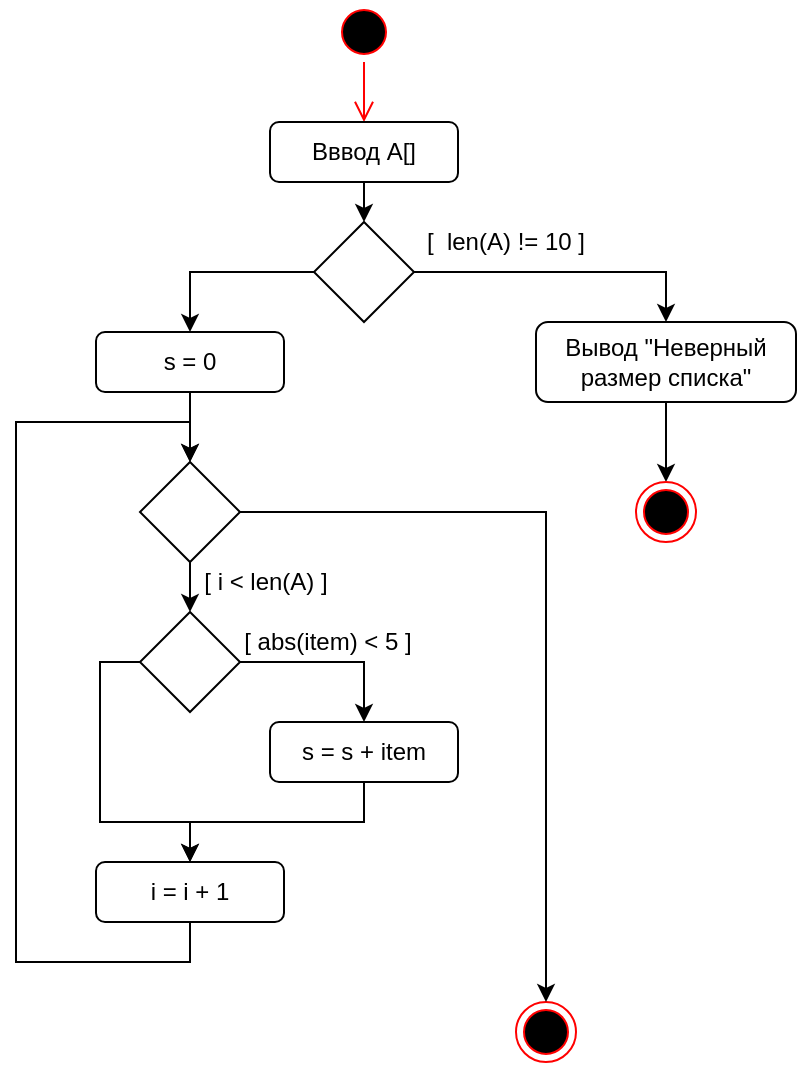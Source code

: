 <mxfile version="14.1.8" type="device"><diagram id="BFf5zovs_5LC9AIYZJjF" name="Страница 1"><mxGraphModel dx="1102" dy="682" grid="1" gridSize="10" guides="1" tooltips="1" connect="1" arrows="1" fold="1" page="1" pageScale="1" pageWidth="827" pageHeight="1169" math="0" shadow="0"><root><mxCell id="0"/><mxCell id="1" parent="0"/><mxCell id="ncVIGy-jpPjqV-eBrtfV-1" value="" style="ellipse;html=1;shape=startState;fillColor=#000000;strokeColor=#ff0000;" parent="1" vertex="1"><mxGeometry x="399" y="20" width="30" height="30" as="geometry"/></mxCell><mxCell id="ncVIGy-jpPjqV-eBrtfV-2" value="" style="edgeStyle=orthogonalEdgeStyle;html=1;verticalAlign=bottom;endArrow=open;endSize=8;strokeColor=#ff0000;entryX=0.5;entryY=0;entryDx=0;entryDy=0;" parent="1" source="ncVIGy-jpPjqV-eBrtfV-1" target="ncVIGy-jpPjqV-eBrtfV-4" edge="1"><mxGeometry relative="1" as="geometry"><mxPoint x="414" y="110" as="targetPoint"/></mxGeometry></mxCell><mxCell id="ncVIGy-jpPjqV-eBrtfV-3" value="" style="ellipse;html=1;shape=endState;fillColor=#000000;strokeColor=#ff0000;" parent="1" vertex="1"><mxGeometry x="490" y="520" width="30" height="30" as="geometry"/></mxCell><mxCell id="ncVIGy-jpPjqV-eBrtfV-6" style="edgeStyle=orthogonalEdgeStyle;rounded=0;orthogonalLoop=1;jettySize=auto;html=1;exitX=0.5;exitY=1;exitDx=0;exitDy=0;entryX=0.5;entryY=0;entryDx=0;entryDy=0;" parent="1" source="ncVIGy-jpPjqV-eBrtfV-4" target="ncVIGy-jpPjqV-eBrtfV-5" edge="1"><mxGeometry relative="1" as="geometry"/></mxCell><mxCell id="ncVIGy-jpPjqV-eBrtfV-4" value="Вввод А[]" style="rounded=1;whiteSpace=wrap;html=1;" parent="1" vertex="1"><mxGeometry x="367" y="80" width="94" height="30" as="geometry"/></mxCell><mxCell id="ncVIGy-jpPjqV-eBrtfV-9" style="edgeStyle=orthogonalEdgeStyle;rounded=0;orthogonalLoop=1;jettySize=auto;html=1;exitX=1;exitY=0.5;exitDx=0;exitDy=0;entryX=0.5;entryY=0;entryDx=0;entryDy=0;fontFamily=Helvetica;fontColor=#000000;" parent="1" source="ncVIGy-jpPjqV-eBrtfV-5" target="ncVIGy-jpPjqV-eBrtfV-8" edge="1"><mxGeometry relative="1" as="geometry"/></mxCell><mxCell id="ncVIGy-jpPjqV-eBrtfV-13" style="edgeStyle=orthogonalEdgeStyle;rounded=0;orthogonalLoop=1;jettySize=auto;html=1;exitX=0;exitY=0.5;exitDx=0;exitDy=0;fontFamily=Helvetica;fontColor=#000000;" parent="1" source="ncVIGy-jpPjqV-eBrtfV-5" target="ncVIGy-jpPjqV-eBrtfV-12" edge="1"><mxGeometry relative="1" as="geometry"/></mxCell><mxCell id="ncVIGy-jpPjqV-eBrtfV-5" value="" style="rhombus;whiteSpace=wrap;html=1;" parent="1" vertex="1"><mxGeometry x="389" y="130" width="50" height="50" as="geometry"/></mxCell><mxCell id="ncVIGy-jpPjqV-eBrtfV-11" style="edgeStyle=orthogonalEdgeStyle;rounded=0;orthogonalLoop=1;jettySize=auto;html=1;exitX=0.5;exitY=1;exitDx=0;exitDy=0;entryX=0.5;entryY=0;entryDx=0;entryDy=0;fontFamily=Helvetica;fontColor=#000000;" parent="1" source="ncVIGy-jpPjqV-eBrtfV-8" target="ncVIGy-jpPjqV-eBrtfV-10" edge="1"><mxGeometry relative="1" as="geometry"/></mxCell><mxCell id="ncVIGy-jpPjqV-eBrtfV-8" value="Вывод&amp;nbsp;&lt;span style=&quot;&quot;&gt;&quot;Неверный размер списка&quot;&lt;/span&gt;" style="rounded=1;whiteSpace=wrap;html=1;fontFamily=Helvetica;labelBackgroundColor=none;" parent="1" vertex="1"><mxGeometry x="500" y="180" width="130" height="40" as="geometry"/></mxCell><mxCell id="ncVIGy-jpPjqV-eBrtfV-10" value="" style="ellipse;html=1;shape=endState;fillColor=#000000;strokeColor=#ff0000;" parent="1" vertex="1"><mxGeometry x="550" y="260" width="30" height="30" as="geometry"/></mxCell><mxCell id="ncVIGy-jpPjqV-eBrtfV-15" style="edgeStyle=orthogonalEdgeStyle;rounded=0;orthogonalLoop=1;jettySize=auto;html=1;exitX=0.5;exitY=1;exitDx=0;exitDy=0;fontFamily=Helvetica;fontColor=#000000;" parent="1" source="ncVIGy-jpPjqV-eBrtfV-12" target="ncVIGy-jpPjqV-eBrtfV-14" edge="1"><mxGeometry relative="1" as="geometry"/></mxCell><mxCell id="ncVIGy-jpPjqV-eBrtfV-12" value="s = 0" style="rounded=1;whiteSpace=wrap;html=1;" parent="1" vertex="1"><mxGeometry x="280" y="185" width="94" height="30" as="geometry"/></mxCell><mxCell id="ncVIGy-jpPjqV-eBrtfV-28" style="edgeStyle=orthogonalEdgeStyle;rounded=0;orthogonalLoop=1;jettySize=auto;html=1;exitX=0.5;exitY=1;exitDx=0;exitDy=0;entryX=0.5;entryY=0;entryDx=0;entryDy=0;fontFamily=Helvetica;fontColor=#000000;" parent="1" source="ncVIGy-jpPjqV-eBrtfV-14" target="ncVIGy-jpPjqV-eBrtfV-16" edge="1"><mxGeometry relative="1" as="geometry"/></mxCell><mxCell id="ncVIGy-jpPjqV-eBrtfV-29" style="edgeStyle=orthogonalEdgeStyle;rounded=0;orthogonalLoop=1;jettySize=auto;html=1;exitX=1;exitY=0.5;exitDx=0;exitDy=0;entryX=0.5;entryY=0;entryDx=0;entryDy=0;fontFamily=Helvetica;fontColor=#000000;" parent="1" source="ncVIGy-jpPjqV-eBrtfV-14" target="ncVIGy-jpPjqV-eBrtfV-3" edge="1"><mxGeometry relative="1" as="geometry"/></mxCell><mxCell id="ncVIGy-jpPjqV-eBrtfV-14" value="" style="rhombus;whiteSpace=wrap;html=1;" parent="1" vertex="1"><mxGeometry x="302" y="250" width="50" height="50" as="geometry"/></mxCell><mxCell id="ncVIGy-jpPjqV-eBrtfV-30" style="edgeStyle=orthogonalEdgeStyle;rounded=0;orthogonalLoop=1;jettySize=auto;html=1;exitX=1;exitY=0.5;exitDx=0;exitDy=0;entryX=0.5;entryY=0;entryDx=0;entryDy=0;fontFamily=Helvetica;fontColor=#000000;" parent="1" source="ncVIGy-jpPjqV-eBrtfV-16" target="ncVIGy-jpPjqV-eBrtfV-21" edge="1"><mxGeometry relative="1" as="geometry"/></mxCell><mxCell id="ncVIGy-jpPjqV-eBrtfV-32" style="edgeStyle=orthogonalEdgeStyle;rounded=0;orthogonalLoop=1;jettySize=auto;html=1;exitX=0;exitY=0.5;exitDx=0;exitDy=0;entryX=0.5;entryY=0;entryDx=0;entryDy=0;fontFamily=Helvetica;fontColor=#000000;" parent="1" source="ncVIGy-jpPjqV-eBrtfV-16" target="ncVIGy-jpPjqV-eBrtfV-19" edge="1"><mxGeometry relative="1" as="geometry"><Array as="points"><mxPoint x="302" y="350"/><mxPoint x="282" y="350"/><mxPoint x="282" y="430"/><mxPoint x="327" y="430"/></Array></mxGeometry></mxCell><mxCell id="ncVIGy-jpPjqV-eBrtfV-16" value="" style="rhombus;whiteSpace=wrap;html=1;" parent="1" vertex="1"><mxGeometry x="302" y="325" width="50" height="50" as="geometry"/></mxCell><mxCell id="ncVIGy-jpPjqV-eBrtfV-26" style="edgeStyle=orthogonalEdgeStyle;rounded=0;orthogonalLoop=1;jettySize=auto;html=1;exitX=0.5;exitY=1;exitDx=0;exitDy=0;entryX=0.5;entryY=0;entryDx=0;entryDy=0;fontFamily=Helvetica;fontColor=#000000;" parent="1" source="ncVIGy-jpPjqV-eBrtfV-19" target="ncVIGy-jpPjqV-eBrtfV-14" edge="1"><mxGeometry relative="1" as="geometry"><Array as="points"><mxPoint x="327" y="500"/><mxPoint x="240" y="500"/><mxPoint x="240" y="230"/><mxPoint x="327" y="230"/></Array></mxGeometry></mxCell><mxCell id="ncVIGy-jpPjqV-eBrtfV-19" value="i = i + 1" style="rounded=1;whiteSpace=wrap;html=1;" parent="1" vertex="1"><mxGeometry x="280" y="450" width="94" height="30" as="geometry"/></mxCell><mxCell id="ncVIGy-jpPjqV-eBrtfV-31" style="edgeStyle=orthogonalEdgeStyle;rounded=0;orthogonalLoop=1;jettySize=auto;html=1;exitX=0.5;exitY=1;exitDx=0;exitDy=0;entryX=0.5;entryY=0;entryDx=0;entryDy=0;fontFamily=Helvetica;fontColor=#000000;" parent="1" source="ncVIGy-jpPjqV-eBrtfV-21" target="ncVIGy-jpPjqV-eBrtfV-19" edge="1"><mxGeometry relative="1" as="geometry"/></mxCell><mxCell id="ncVIGy-jpPjqV-eBrtfV-21" value="&lt;div&gt;s = s + item&lt;/div&gt;" style="rounded=1;whiteSpace=wrap;html=1;fontFamily=Helvetica;labelBackgroundColor=none;" parent="1" vertex="1"><mxGeometry x="367" y="380" width="94" height="30" as="geometry"/></mxCell><mxCell id="ncVIGy-jpPjqV-eBrtfV-33" value="[ i &amp;lt; len(A) ]" style="text;html=1;strokeColor=none;fillColor=none;align=center;verticalAlign=middle;whiteSpace=wrap;rounded=0;labelBackgroundColor=none;fontFamily=Helvetica;fontColor=#000000;" parent="1" vertex="1"><mxGeometry x="331" y="300" width="68" height="20" as="geometry"/></mxCell><mxCell id="ncVIGy-jpPjqV-eBrtfV-34" value="[&amp;nbsp;&lt;span style=&quot;&quot;&gt;abs&lt;/span&gt;&lt;span style=&quot;&quot;&gt;(item) &amp;lt; &lt;/span&gt;&lt;span style=&quot;&quot;&gt;5&lt;/span&gt;&lt;span&gt;&amp;nbsp;]&lt;/span&gt;" style="text;html=1;strokeColor=none;fillColor=none;align=center;verticalAlign=middle;whiteSpace=wrap;rounded=0;labelBackgroundColor=none;fontFamily=Helvetica;" parent="1" vertex="1"><mxGeometry x="352" y="330" width="88" height="20" as="geometry"/></mxCell><mxCell id="G0t77lI7VHAG2vUUZrB2-1" value="[&amp;nbsp; len(A) != 10 ]" style="text;html=1;strokeColor=none;fillColor=none;align=center;verticalAlign=middle;whiteSpace=wrap;rounded=0;labelBackgroundColor=none;fontFamily=Helvetica;fontColor=#000000;" vertex="1" parent="1"><mxGeometry x="440" y="130" width="90" height="20" as="geometry"/></mxCell></root></mxGraphModel></diagram></mxfile>